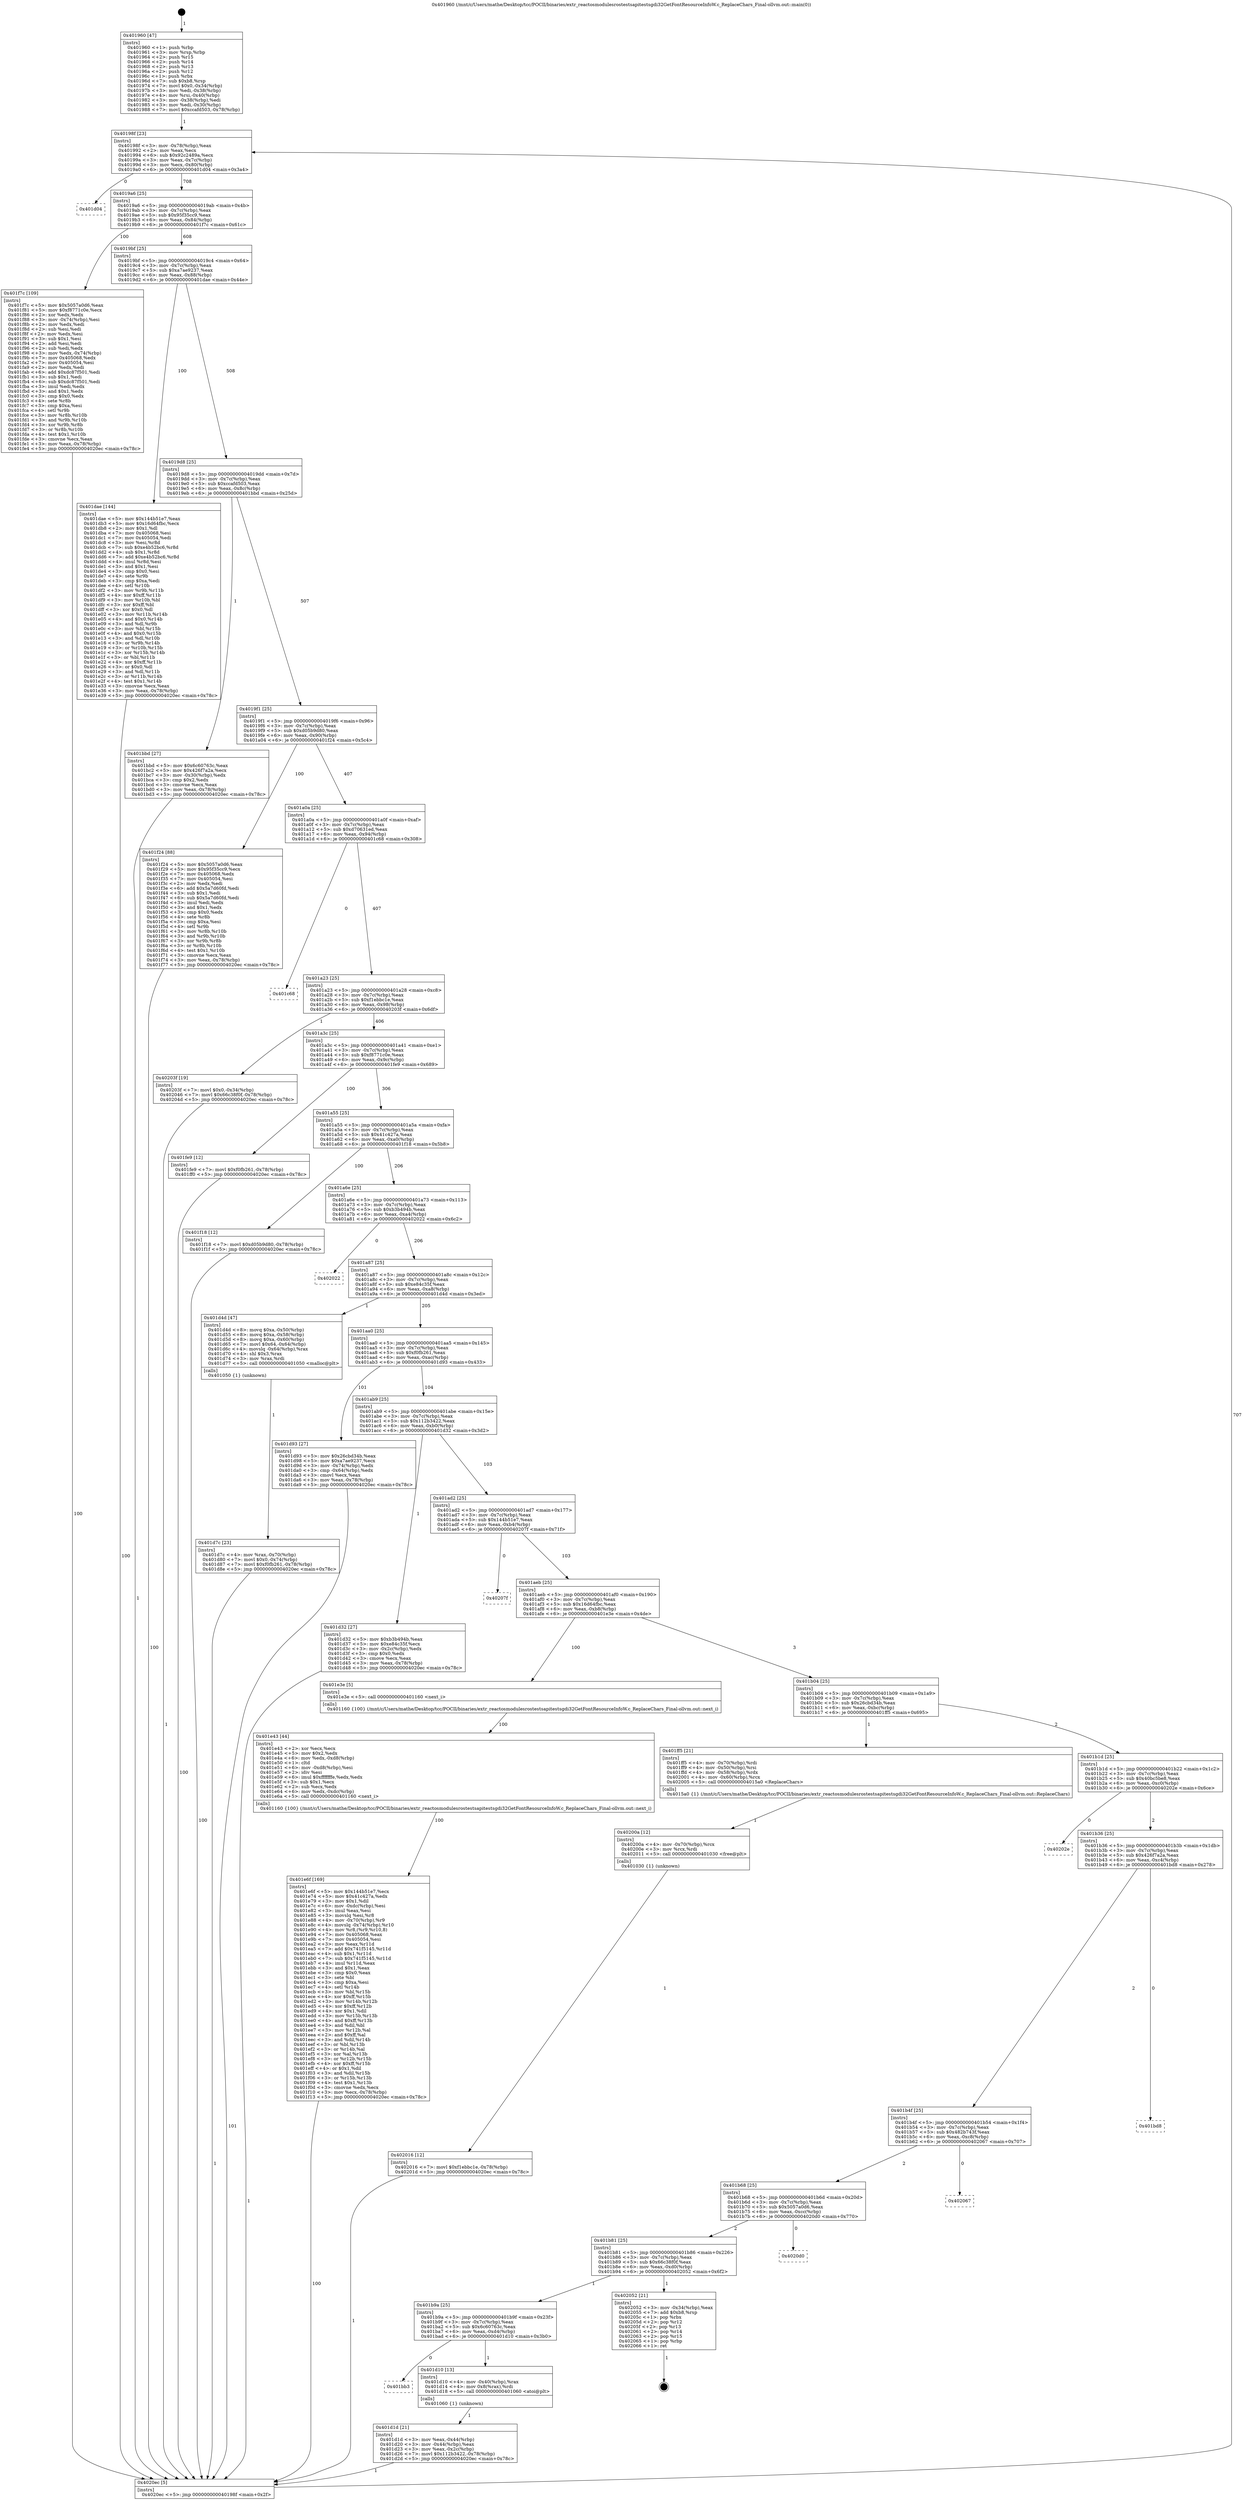 digraph "0x401960" {
  label = "0x401960 (/mnt/c/Users/mathe/Desktop/tcc/POCII/binaries/extr_reactosmodulesrostestsapitestsgdi32GetFontResourceInfoW.c_ReplaceChars_Final-ollvm.out::main(0))"
  labelloc = "t"
  node[shape=record]

  Entry [label="",width=0.3,height=0.3,shape=circle,fillcolor=black,style=filled]
  "0x40198f" [label="{
     0x40198f [23]\l
     | [instrs]\l
     &nbsp;&nbsp;0x40198f \<+3\>: mov -0x78(%rbp),%eax\l
     &nbsp;&nbsp;0x401992 \<+2\>: mov %eax,%ecx\l
     &nbsp;&nbsp;0x401994 \<+6\>: sub $0x92c2489a,%ecx\l
     &nbsp;&nbsp;0x40199a \<+3\>: mov %eax,-0x7c(%rbp)\l
     &nbsp;&nbsp;0x40199d \<+3\>: mov %ecx,-0x80(%rbp)\l
     &nbsp;&nbsp;0x4019a0 \<+6\>: je 0000000000401d04 \<main+0x3a4\>\l
  }"]
  "0x401d04" [label="{
     0x401d04\l
  }", style=dashed]
  "0x4019a6" [label="{
     0x4019a6 [25]\l
     | [instrs]\l
     &nbsp;&nbsp;0x4019a6 \<+5\>: jmp 00000000004019ab \<main+0x4b\>\l
     &nbsp;&nbsp;0x4019ab \<+3\>: mov -0x7c(%rbp),%eax\l
     &nbsp;&nbsp;0x4019ae \<+5\>: sub $0x95f35cc9,%eax\l
     &nbsp;&nbsp;0x4019b3 \<+6\>: mov %eax,-0x84(%rbp)\l
     &nbsp;&nbsp;0x4019b9 \<+6\>: je 0000000000401f7c \<main+0x61c\>\l
  }"]
  Exit [label="",width=0.3,height=0.3,shape=circle,fillcolor=black,style=filled,peripheries=2]
  "0x401f7c" [label="{
     0x401f7c [109]\l
     | [instrs]\l
     &nbsp;&nbsp;0x401f7c \<+5\>: mov $0x5057a0d6,%eax\l
     &nbsp;&nbsp;0x401f81 \<+5\>: mov $0xf8771c0e,%ecx\l
     &nbsp;&nbsp;0x401f86 \<+2\>: xor %edx,%edx\l
     &nbsp;&nbsp;0x401f88 \<+3\>: mov -0x74(%rbp),%esi\l
     &nbsp;&nbsp;0x401f8b \<+2\>: mov %edx,%edi\l
     &nbsp;&nbsp;0x401f8d \<+2\>: sub %esi,%edi\l
     &nbsp;&nbsp;0x401f8f \<+2\>: mov %edx,%esi\l
     &nbsp;&nbsp;0x401f91 \<+3\>: sub $0x1,%esi\l
     &nbsp;&nbsp;0x401f94 \<+2\>: add %esi,%edi\l
     &nbsp;&nbsp;0x401f96 \<+2\>: sub %edi,%edx\l
     &nbsp;&nbsp;0x401f98 \<+3\>: mov %edx,-0x74(%rbp)\l
     &nbsp;&nbsp;0x401f9b \<+7\>: mov 0x405068,%edx\l
     &nbsp;&nbsp;0x401fa2 \<+7\>: mov 0x405054,%esi\l
     &nbsp;&nbsp;0x401fa9 \<+2\>: mov %edx,%edi\l
     &nbsp;&nbsp;0x401fab \<+6\>: add $0xdc87f501,%edi\l
     &nbsp;&nbsp;0x401fb1 \<+3\>: sub $0x1,%edi\l
     &nbsp;&nbsp;0x401fb4 \<+6\>: sub $0xdc87f501,%edi\l
     &nbsp;&nbsp;0x401fba \<+3\>: imul %edi,%edx\l
     &nbsp;&nbsp;0x401fbd \<+3\>: and $0x1,%edx\l
     &nbsp;&nbsp;0x401fc0 \<+3\>: cmp $0x0,%edx\l
     &nbsp;&nbsp;0x401fc3 \<+4\>: sete %r8b\l
     &nbsp;&nbsp;0x401fc7 \<+3\>: cmp $0xa,%esi\l
     &nbsp;&nbsp;0x401fca \<+4\>: setl %r9b\l
     &nbsp;&nbsp;0x401fce \<+3\>: mov %r8b,%r10b\l
     &nbsp;&nbsp;0x401fd1 \<+3\>: and %r9b,%r10b\l
     &nbsp;&nbsp;0x401fd4 \<+3\>: xor %r9b,%r8b\l
     &nbsp;&nbsp;0x401fd7 \<+3\>: or %r8b,%r10b\l
     &nbsp;&nbsp;0x401fda \<+4\>: test $0x1,%r10b\l
     &nbsp;&nbsp;0x401fde \<+3\>: cmovne %ecx,%eax\l
     &nbsp;&nbsp;0x401fe1 \<+3\>: mov %eax,-0x78(%rbp)\l
     &nbsp;&nbsp;0x401fe4 \<+5\>: jmp 00000000004020ec \<main+0x78c\>\l
  }"]
  "0x4019bf" [label="{
     0x4019bf [25]\l
     | [instrs]\l
     &nbsp;&nbsp;0x4019bf \<+5\>: jmp 00000000004019c4 \<main+0x64\>\l
     &nbsp;&nbsp;0x4019c4 \<+3\>: mov -0x7c(%rbp),%eax\l
     &nbsp;&nbsp;0x4019c7 \<+5\>: sub $0xa7ae9237,%eax\l
     &nbsp;&nbsp;0x4019cc \<+6\>: mov %eax,-0x88(%rbp)\l
     &nbsp;&nbsp;0x4019d2 \<+6\>: je 0000000000401dae \<main+0x44e\>\l
  }"]
  "0x402016" [label="{
     0x402016 [12]\l
     | [instrs]\l
     &nbsp;&nbsp;0x402016 \<+7\>: movl $0xf1ebbc1e,-0x78(%rbp)\l
     &nbsp;&nbsp;0x40201d \<+5\>: jmp 00000000004020ec \<main+0x78c\>\l
  }"]
  "0x401dae" [label="{
     0x401dae [144]\l
     | [instrs]\l
     &nbsp;&nbsp;0x401dae \<+5\>: mov $0x144b51e7,%eax\l
     &nbsp;&nbsp;0x401db3 \<+5\>: mov $0x16d64fbc,%ecx\l
     &nbsp;&nbsp;0x401db8 \<+2\>: mov $0x1,%dl\l
     &nbsp;&nbsp;0x401dba \<+7\>: mov 0x405068,%esi\l
     &nbsp;&nbsp;0x401dc1 \<+7\>: mov 0x405054,%edi\l
     &nbsp;&nbsp;0x401dc8 \<+3\>: mov %esi,%r8d\l
     &nbsp;&nbsp;0x401dcb \<+7\>: sub $0xe4b52bc6,%r8d\l
     &nbsp;&nbsp;0x401dd2 \<+4\>: sub $0x1,%r8d\l
     &nbsp;&nbsp;0x401dd6 \<+7\>: add $0xe4b52bc6,%r8d\l
     &nbsp;&nbsp;0x401ddd \<+4\>: imul %r8d,%esi\l
     &nbsp;&nbsp;0x401de1 \<+3\>: and $0x1,%esi\l
     &nbsp;&nbsp;0x401de4 \<+3\>: cmp $0x0,%esi\l
     &nbsp;&nbsp;0x401de7 \<+4\>: sete %r9b\l
     &nbsp;&nbsp;0x401deb \<+3\>: cmp $0xa,%edi\l
     &nbsp;&nbsp;0x401dee \<+4\>: setl %r10b\l
     &nbsp;&nbsp;0x401df2 \<+3\>: mov %r9b,%r11b\l
     &nbsp;&nbsp;0x401df5 \<+4\>: xor $0xff,%r11b\l
     &nbsp;&nbsp;0x401df9 \<+3\>: mov %r10b,%bl\l
     &nbsp;&nbsp;0x401dfc \<+3\>: xor $0xff,%bl\l
     &nbsp;&nbsp;0x401dff \<+3\>: xor $0x0,%dl\l
     &nbsp;&nbsp;0x401e02 \<+3\>: mov %r11b,%r14b\l
     &nbsp;&nbsp;0x401e05 \<+4\>: and $0x0,%r14b\l
     &nbsp;&nbsp;0x401e09 \<+3\>: and %dl,%r9b\l
     &nbsp;&nbsp;0x401e0c \<+3\>: mov %bl,%r15b\l
     &nbsp;&nbsp;0x401e0f \<+4\>: and $0x0,%r15b\l
     &nbsp;&nbsp;0x401e13 \<+3\>: and %dl,%r10b\l
     &nbsp;&nbsp;0x401e16 \<+3\>: or %r9b,%r14b\l
     &nbsp;&nbsp;0x401e19 \<+3\>: or %r10b,%r15b\l
     &nbsp;&nbsp;0x401e1c \<+3\>: xor %r15b,%r14b\l
     &nbsp;&nbsp;0x401e1f \<+3\>: or %bl,%r11b\l
     &nbsp;&nbsp;0x401e22 \<+4\>: xor $0xff,%r11b\l
     &nbsp;&nbsp;0x401e26 \<+3\>: or $0x0,%dl\l
     &nbsp;&nbsp;0x401e29 \<+3\>: and %dl,%r11b\l
     &nbsp;&nbsp;0x401e2c \<+3\>: or %r11b,%r14b\l
     &nbsp;&nbsp;0x401e2f \<+4\>: test $0x1,%r14b\l
     &nbsp;&nbsp;0x401e33 \<+3\>: cmovne %ecx,%eax\l
     &nbsp;&nbsp;0x401e36 \<+3\>: mov %eax,-0x78(%rbp)\l
     &nbsp;&nbsp;0x401e39 \<+5\>: jmp 00000000004020ec \<main+0x78c\>\l
  }"]
  "0x4019d8" [label="{
     0x4019d8 [25]\l
     | [instrs]\l
     &nbsp;&nbsp;0x4019d8 \<+5\>: jmp 00000000004019dd \<main+0x7d\>\l
     &nbsp;&nbsp;0x4019dd \<+3\>: mov -0x7c(%rbp),%eax\l
     &nbsp;&nbsp;0x4019e0 \<+5\>: sub $0xccafd503,%eax\l
     &nbsp;&nbsp;0x4019e5 \<+6\>: mov %eax,-0x8c(%rbp)\l
     &nbsp;&nbsp;0x4019eb \<+6\>: je 0000000000401bbd \<main+0x25d\>\l
  }"]
  "0x40200a" [label="{
     0x40200a [12]\l
     | [instrs]\l
     &nbsp;&nbsp;0x40200a \<+4\>: mov -0x70(%rbp),%rcx\l
     &nbsp;&nbsp;0x40200e \<+3\>: mov %rcx,%rdi\l
     &nbsp;&nbsp;0x402011 \<+5\>: call 0000000000401030 \<free@plt\>\l
     | [calls]\l
     &nbsp;&nbsp;0x401030 \{1\} (unknown)\l
  }"]
  "0x401bbd" [label="{
     0x401bbd [27]\l
     | [instrs]\l
     &nbsp;&nbsp;0x401bbd \<+5\>: mov $0x6c60763c,%eax\l
     &nbsp;&nbsp;0x401bc2 \<+5\>: mov $0x426f7a2a,%ecx\l
     &nbsp;&nbsp;0x401bc7 \<+3\>: mov -0x30(%rbp),%edx\l
     &nbsp;&nbsp;0x401bca \<+3\>: cmp $0x2,%edx\l
     &nbsp;&nbsp;0x401bcd \<+3\>: cmovne %ecx,%eax\l
     &nbsp;&nbsp;0x401bd0 \<+3\>: mov %eax,-0x78(%rbp)\l
     &nbsp;&nbsp;0x401bd3 \<+5\>: jmp 00000000004020ec \<main+0x78c\>\l
  }"]
  "0x4019f1" [label="{
     0x4019f1 [25]\l
     | [instrs]\l
     &nbsp;&nbsp;0x4019f1 \<+5\>: jmp 00000000004019f6 \<main+0x96\>\l
     &nbsp;&nbsp;0x4019f6 \<+3\>: mov -0x7c(%rbp),%eax\l
     &nbsp;&nbsp;0x4019f9 \<+5\>: sub $0xd05b9d80,%eax\l
     &nbsp;&nbsp;0x4019fe \<+6\>: mov %eax,-0x90(%rbp)\l
     &nbsp;&nbsp;0x401a04 \<+6\>: je 0000000000401f24 \<main+0x5c4\>\l
  }"]
  "0x4020ec" [label="{
     0x4020ec [5]\l
     | [instrs]\l
     &nbsp;&nbsp;0x4020ec \<+5\>: jmp 000000000040198f \<main+0x2f\>\l
  }"]
  "0x401960" [label="{
     0x401960 [47]\l
     | [instrs]\l
     &nbsp;&nbsp;0x401960 \<+1\>: push %rbp\l
     &nbsp;&nbsp;0x401961 \<+3\>: mov %rsp,%rbp\l
     &nbsp;&nbsp;0x401964 \<+2\>: push %r15\l
     &nbsp;&nbsp;0x401966 \<+2\>: push %r14\l
     &nbsp;&nbsp;0x401968 \<+2\>: push %r13\l
     &nbsp;&nbsp;0x40196a \<+2\>: push %r12\l
     &nbsp;&nbsp;0x40196c \<+1\>: push %rbx\l
     &nbsp;&nbsp;0x40196d \<+7\>: sub $0xb8,%rsp\l
     &nbsp;&nbsp;0x401974 \<+7\>: movl $0x0,-0x34(%rbp)\l
     &nbsp;&nbsp;0x40197b \<+3\>: mov %edi,-0x38(%rbp)\l
     &nbsp;&nbsp;0x40197e \<+4\>: mov %rsi,-0x40(%rbp)\l
     &nbsp;&nbsp;0x401982 \<+3\>: mov -0x38(%rbp),%edi\l
     &nbsp;&nbsp;0x401985 \<+3\>: mov %edi,-0x30(%rbp)\l
     &nbsp;&nbsp;0x401988 \<+7\>: movl $0xccafd503,-0x78(%rbp)\l
  }"]
  "0x401e6f" [label="{
     0x401e6f [169]\l
     | [instrs]\l
     &nbsp;&nbsp;0x401e6f \<+5\>: mov $0x144b51e7,%ecx\l
     &nbsp;&nbsp;0x401e74 \<+5\>: mov $0x41c427a,%edx\l
     &nbsp;&nbsp;0x401e79 \<+3\>: mov $0x1,%dil\l
     &nbsp;&nbsp;0x401e7c \<+6\>: mov -0xdc(%rbp),%esi\l
     &nbsp;&nbsp;0x401e82 \<+3\>: imul %eax,%esi\l
     &nbsp;&nbsp;0x401e85 \<+3\>: movslq %esi,%r8\l
     &nbsp;&nbsp;0x401e88 \<+4\>: mov -0x70(%rbp),%r9\l
     &nbsp;&nbsp;0x401e8c \<+4\>: movslq -0x74(%rbp),%r10\l
     &nbsp;&nbsp;0x401e90 \<+4\>: mov %r8,(%r9,%r10,8)\l
     &nbsp;&nbsp;0x401e94 \<+7\>: mov 0x405068,%eax\l
     &nbsp;&nbsp;0x401e9b \<+7\>: mov 0x405054,%esi\l
     &nbsp;&nbsp;0x401ea2 \<+3\>: mov %eax,%r11d\l
     &nbsp;&nbsp;0x401ea5 \<+7\>: add $0x741f5145,%r11d\l
     &nbsp;&nbsp;0x401eac \<+4\>: sub $0x1,%r11d\l
     &nbsp;&nbsp;0x401eb0 \<+7\>: sub $0x741f5145,%r11d\l
     &nbsp;&nbsp;0x401eb7 \<+4\>: imul %r11d,%eax\l
     &nbsp;&nbsp;0x401ebb \<+3\>: and $0x1,%eax\l
     &nbsp;&nbsp;0x401ebe \<+3\>: cmp $0x0,%eax\l
     &nbsp;&nbsp;0x401ec1 \<+3\>: sete %bl\l
     &nbsp;&nbsp;0x401ec4 \<+3\>: cmp $0xa,%esi\l
     &nbsp;&nbsp;0x401ec7 \<+4\>: setl %r14b\l
     &nbsp;&nbsp;0x401ecb \<+3\>: mov %bl,%r15b\l
     &nbsp;&nbsp;0x401ece \<+4\>: xor $0xff,%r15b\l
     &nbsp;&nbsp;0x401ed2 \<+3\>: mov %r14b,%r12b\l
     &nbsp;&nbsp;0x401ed5 \<+4\>: xor $0xff,%r12b\l
     &nbsp;&nbsp;0x401ed9 \<+4\>: xor $0x1,%dil\l
     &nbsp;&nbsp;0x401edd \<+3\>: mov %r15b,%r13b\l
     &nbsp;&nbsp;0x401ee0 \<+4\>: and $0xff,%r13b\l
     &nbsp;&nbsp;0x401ee4 \<+3\>: and %dil,%bl\l
     &nbsp;&nbsp;0x401ee7 \<+3\>: mov %r12b,%al\l
     &nbsp;&nbsp;0x401eea \<+2\>: and $0xff,%al\l
     &nbsp;&nbsp;0x401eec \<+3\>: and %dil,%r14b\l
     &nbsp;&nbsp;0x401eef \<+3\>: or %bl,%r13b\l
     &nbsp;&nbsp;0x401ef2 \<+3\>: or %r14b,%al\l
     &nbsp;&nbsp;0x401ef5 \<+3\>: xor %al,%r13b\l
     &nbsp;&nbsp;0x401ef8 \<+3\>: or %r12b,%r15b\l
     &nbsp;&nbsp;0x401efb \<+4\>: xor $0xff,%r15b\l
     &nbsp;&nbsp;0x401eff \<+4\>: or $0x1,%dil\l
     &nbsp;&nbsp;0x401f03 \<+3\>: and %dil,%r15b\l
     &nbsp;&nbsp;0x401f06 \<+3\>: or %r15b,%r13b\l
     &nbsp;&nbsp;0x401f09 \<+4\>: test $0x1,%r13b\l
     &nbsp;&nbsp;0x401f0d \<+3\>: cmovne %edx,%ecx\l
     &nbsp;&nbsp;0x401f10 \<+3\>: mov %ecx,-0x78(%rbp)\l
     &nbsp;&nbsp;0x401f13 \<+5\>: jmp 00000000004020ec \<main+0x78c\>\l
  }"]
  "0x401f24" [label="{
     0x401f24 [88]\l
     | [instrs]\l
     &nbsp;&nbsp;0x401f24 \<+5\>: mov $0x5057a0d6,%eax\l
     &nbsp;&nbsp;0x401f29 \<+5\>: mov $0x95f35cc9,%ecx\l
     &nbsp;&nbsp;0x401f2e \<+7\>: mov 0x405068,%edx\l
     &nbsp;&nbsp;0x401f35 \<+7\>: mov 0x405054,%esi\l
     &nbsp;&nbsp;0x401f3c \<+2\>: mov %edx,%edi\l
     &nbsp;&nbsp;0x401f3e \<+6\>: add $0x5a7d60fd,%edi\l
     &nbsp;&nbsp;0x401f44 \<+3\>: sub $0x1,%edi\l
     &nbsp;&nbsp;0x401f47 \<+6\>: sub $0x5a7d60fd,%edi\l
     &nbsp;&nbsp;0x401f4d \<+3\>: imul %edi,%edx\l
     &nbsp;&nbsp;0x401f50 \<+3\>: and $0x1,%edx\l
     &nbsp;&nbsp;0x401f53 \<+3\>: cmp $0x0,%edx\l
     &nbsp;&nbsp;0x401f56 \<+4\>: sete %r8b\l
     &nbsp;&nbsp;0x401f5a \<+3\>: cmp $0xa,%esi\l
     &nbsp;&nbsp;0x401f5d \<+4\>: setl %r9b\l
     &nbsp;&nbsp;0x401f61 \<+3\>: mov %r8b,%r10b\l
     &nbsp;&nbsp;0x401f64 \<+3\>: and %r9b,%r10b\l
     &nbsp;&nbsp;0x401f67 \<+3\>: xor %r9b,%r8b\l
     &nbsp;&nbsp;0x401f6a \<+3\>: or %r8b,%r10b\l
     &nbsp;&nbsp;0x401f6d \<+4\>: test $0x1,%r10b\l
     &nbsp;&nbsp;0x401f71 \<+3\>: cmovne %ecx,%eax\l
     &nbsp;&nbsp;0x401f74 \<+3\>: mov %eax,-0x78(%rbp)\l
     &nbsp;&nbsp;0x401f77 \<+5\>: jmp 00000000004020ec \<main+0x78c\>\l
  }"]
  "0x401a0a" [label="{
     0x401a0a [25]\l
     | [instrs]\l
     &nbsp;&nbsp;0x401a0a \<+5\>: jmp 0000000000401a0f \<main+0xaf\>\l
     &nbsp;&nbsp;0x401a0f \<+3\>: mov -0x7c(%rbp),%eax\l
     &nbsp;&nbsp;0x401a12 \<+5\>: sub $0xd70631ed,%eax\l
     &nbsp;&nbsp;0x401a17 \<+6\>: mov %eax,-0x94(%rbp)\l
     &nbsp;&nbsp;0x401a1d \<+6\>: je 0000000000401c68 \<main+0x308\>\l
  }"]
  "0x401e43" [label="{
     0x401e43 [44]\l
     | [instrs]\l
     &nbsp;&nbsp;0x401e43 \<+2\>: xor %ecx,%ecx\l
     &nbsp;&nbsp;0x401e45 \<+5\>: mov $0x2,%edx\l
     &nbsp;&nbsp;0x401e4a \<+6\>: mov %edx,-0xd8(%rbp)\l
     &nbsp;&nbsp;0x401e50 \<+1\>: cltd\l
     &nbsp;&nbsp;0x401e51 \<+6\>: mov -0xd8(%rbp),%esi\l
     &nbsp;&nbsp;0x401e57 \<+2\>: idiv %esi\l
     &nbsp;&nbsp;0x401e59 \<+6\>: imul $0xfffffffe,%edx,%edx\l
     &nbsp;&nbsp;0x401e5f \<+3\>: sub $0x1,%ecx\l
     &nbsp;&nbsp;0x401e62 \<+2\>: sub %ecx,%edx\l
     &nbsp;&nbsp;0x401e64 \<+6\>: mov %edx,-0xdc(%rbp)\l
     &nbsp;&nbsp;0x401e6a \<+5\>: call 0000000000401160 \<next_i\>\l
     | [calls]\l
     &nbsp;&nbsp;0x401160 \{100\} (/mnt/c/Users/mathe/Desktop/tcc/POCII/binaries/extr_reactosmodulesrostestsapitestsgdi32GetFontResourceInfoW.c_ReplaceChars_Final-ollvm.out::next_i)\l
  }"]
  "0x401c68" [label="{
     0x401c68\l
  }", style=dashed]
  "0x401a23" [label="{
     0x401a23 [25]\l
     | [instrs]\l
     &nbsp;&nbsp;0x401a23 \<+5\>: jmp 0000000000401a28 \<main+0xc8\>\l
     &nbsp;&nbsp;0x401a28 \<+3\>: mov -0x7c(%rbp),%eax\l
     &nbsp;&nbsp;0x401a2b \<+5\>: sub $0xf1ebbc1e,%eax\l
     &nbsp;&nbsp;0x401a30 \<+6\>: mov %eax,-0x98(%rbp)\l
     &nbsp;&nbsp;0x401a36 \<+6\>: je 000000000040203f \<main+0x6df\>\l
  }"]
  "0x401d7c" [label="{
     0x401d7c [23]\l
     | [instrs]\l
     &nbsp;&nbsp;0x401d7c \<+4\>: mov %rax,-0x70(%rbp)\l
     &nbsp;&nbsp;0x401d80 \<+7\>: movl $0x0,-0x74(%rbp)\l
     &nbsp;&nbsp;0x401d87 \<+7\>: movl $0xf0fb261,-0x78(%rbp)\l
     &nbsp;&nbsp;0x401d8e \<+5\>: jmp 00000000004020ec \<main+0x78c\>\l
  }"]
  "0x40203f" [label="{
     0x40203f [19]\l
     | [instrs]\l
     &nbsp;&nbsp;0x40203f \<+7\>: movl $0x0,-0x34(%rbp)\l
     &nbsp;&nbsp;0x402046 \<+7\>: movl $0x66c38f0f,-0x78(%rbp)\l
     &nbsp;&nbsp;0x40204d \<+5\>: jmp 00000000004020ec \<main+0x78c\>\l
  }"]
  "0x401a3c" [label="{
     0x401a3c [25]\l
     | [instrs]\l
     &nbsp;&nbsp;0x401a3c \<+5\>: jmp 0000000000401a41 \<main+0xe1\>\l
     &nbsp;&nbsp;0x401a41 \<+3\>: mov -0x7c(%rbp),%eax\l
     &nbsp;&nbsp;0x401a44 \<+5\>: sub $0xf8771c0e,%eax\l
     &nbsp;&nbsp;0x401a49 \<+6\>: mov %eax,-0x9c(%rbp)\l
     &nbsp;&nbsp;0x401a4f \<+6\>: je 0000000000401fe9 \<main+0x689\>\l
  }"]
  "0x401d1d" [label="{
     0x401d1d [21]\l
     | [instrs]\l
     &nbsp;&nbsp;0x401d1d \<+3\>: mov %eax,-0x44(%rbp)\l
     &nbsp;&nbsp;0x401d20 \<+3\>: mov -0x44(%rbp),%eax\l
     &nbsp;&nbsp;0x401d23 \<+3\>: mov %eax,-0x2c(%rbp)\l
     &nbsp;&nbsp;0x401d26 \<+7\>: movl $0x112b3422,-0x78(%rbp)\l
     &nbsp;&nbsp;0x401d2d \<+5\>: jmp 00000000004020ec \<main+0x78c\>\l
  }"]
  "0x401fe9" [label="{
     0x401fe9 [12]\l
     | [instrs]\l
     &nbsp;&nbsp;0x401fe9 \<+7\>: movl $0xf0fb261,-0x78(%rbp)\l
     &nbsp;&nbsp;0x401ff0 \<+5\>: jmp 00000000004020ec \<main+0x78c\>\l
  }"]
  "0x401a55" [label="{
     0x401a55 [25]\l
     | [instrs]\l
     &nbsp;&nbsp;0x401a55 \<+5\>: jmp 0000000000401a5a \<main+0xfa\>\l
     &nbsp;&nbsp;0x401a5a \<+3\>: mov -0x7c(%rbp),%eax\l
     &nbsp;&nbsp;0x401a5d \<+5\>: sub $0x41c427a,%eax\l
     &nbsp;&nbsp;0x401a62 \<+6\>: mov %eax,-0xa0(%rbp)\l
     &nbsp;&nbsp;0x401a68 \<+6\>: je 0000000000401f18 \<main+0x5b8\>\l
  }"]
  "0x401bb3" [label="{
     0x401bb3\l
  }", style=dashed]
  "0x401f18" [label="{
     0x401f18 [12]\l
     | [instrs]\l
     &nbsp;&nbsp;0x401f18 \<+7\>: movl $0xd05b9d80,-0x78(%rbp)\l
     &nbsp;&nbsp;0x401f1f \<+5\>: jmp 00000000004020ec \<main+0x78c\>\l
  }"]
  "0x401a6e" [label="{
     0x401a6e [25]\l
     | [instrs]\l
     &nbsp;&nbsp;0x401a6e \<+5\>: jmp 0000000000401a73 \<main+0x113\>\l
     &nbsp;&nbsp;0x401a73 \<+3\>: mov -0x7c(%rbp),%eax\l
     &nbsp;&nbsp;0x401a76 \<+5\>: sub $0xb3b494b,%eax\l
     &nbsp;&nbsp;0x401a7b \<+6\>: mov %eax,-0xa4(%rbp)\l
     &nbsp;&nbsp;0x401a81 \<+6\>: je 0000000000402022 \<main+0x6c2\>\l
  }"]
  "0x401d10" [label="{
     0x401d10 [13]\l
     | [instrs]\l
     &nbsp;&nbsp;0x401d10 \<+4\>: mov -0x40(%rbp),%rax\l
     &nbsp;&nbsp;0x401d14 \<+4\>: mov 0x8(%rax),%rdi\l
     &nbsp;&nbsp;0x401d18 \<+5\>: call 0000000000401060 \<atoi@plt\>\l
     | [calls]\l
     &nbsp;&nbsp;0x401060 \{1\} (unknown)\l
  }"]
  "0x402022" [label="{
     0x402022\l
  }", style=dashed]
  "0x401a87" [label="{
     0x401a87 [25]\l
     | [instrs]\l
     &nbsp;&nbsp;0x401a87 \<+5\>: jmp 0000000000401a8c \<main+0x12c\>\l
     &nbsp;&nbsp;0x401a8c \<+3\>: mov -0x7c(%rbp),%eax\l
     &nbsp;&nbsp;0x401a8f \<+5\>: sub $0xe84c35f,%eax\l
     &nbsp;&nbsp;0x401a94 \<+6\>: mov %eax,-0xa8(%rbp)\l
     &nbsp;&nbsp;0x401a9a \<+6\>: je 0000000000401d4d \<main+0x3ed\>\l
  }"]
  "0x401b9a" [label="{
     0x401b9a [25]\l
     | [instrs]\l
     &nbsp;&nbsp;0x401b9a \<+5\>: jmp 0000000000401b9f \<main+0x23f\>\l
     &nbsp;&nbsp;0x401b9f \<+3\>: mov -0x7c(%rbp),%eax\l
     &nbsp;&nbsp;0x401ba2 \<+5\>: sub $0x6c60763c,%eax\l
     &nbsp;&nbsp;0x401ba7 \<+6\>: mov %eax,-0xd4(%rbp)\l
     &nbsp;&nbsp;0x401bad \<+6\>: je 0000000000401d10 \<main+0x3b0\>\l
  }"]
  "0x401d4d" [label="{
     0x401d4d [47]\l
     | [instrs]\l
     &nbsp;&nbsp;0x401d4d \<+8\>: movq $0xa,-0x50(%rbp)\l
     &nbsp;&nbsp;0x401d55 \<+8\>: movq $0xa,-0x58(%rbp)\l
     &nbsp;&nbsp;0x401d5d \<+8\>: movq $0xa,-0x60(%rbp)\l
     &nbsp;&nbsp;0x401d65 \<+7\>: movl $0x64,-0x64(%rbp)\l
     &nbsp;&nbsp;0x401d6c \<+4\>: movslq -0x64(%rbp),%rax\l
     &nbsp;&nbsp;0x401d70 \<+4\>: shl $0x3,%rax\l
     &nbsp;&nbsp;0x401d74 \<+3\>: mov %rax,%rdi\l
     &nbsp;&nbsp;0x401d77 \<+5\>: call 0000000000401050 \<malloc@plt\>\l
     | [calls]\l
     &nbsp;&nbsp;0x401050 \{1\} (unknown)\l
  }"]
  "0x401aa0" [label="{
     0x401aa0 [25]\l
     | [instrs]\l
     &nbsp;&nbsp;0x401aa0 \<+5\>: jmp 0000000000401aa5 \<main+0x145\>\l
     &nbsp;&nbsp;0x401aa5 \<+3\>: mov -0x7c(%rbp),%eax\l
     &nbsp;&nbsp;0x401aa8 \<+5\>: sub $0xf0fb261,%eax\l
     &nbsp;&nbsp;0x401aad \<+6\>: mov %eax,-0xac(%rbp)\l
     &nbsp;&nbsp;0x401ab3 \<+6\>: je 0000000000401d93 \<main+0x433\>\l
  }"]
  "0x402052" [label="{
     0x402052 [21]\l
     | [instrs]\l
     &nbsp;&nbsp;0x402052 \<+3\>: mov -0x34(%rbp),%eax\l
     &nbsp;&nbsp;0x402055 \<+7\>: add $0xb8,%rsp\l
     &nbsp;&nbsp;0x40205c \<+1\>: pop %rbx\l
     &nbsp;&nbsp;0x40205d \<+2\>: pop %r12\l
     &nbsp;&nbsp;0x40205f \<+2\>: pop %r13\l
     &nbsp;&nbsp;0x402061 \<+2\>: pop %r14\l
     &nbsp;&nbsp;0x402063 \<+2\>: pop %r15\l
     &nbsp;&nbsp;0x402065 \<+1\>: pop %rbp\l
     &nbsp;&nbsp;0x402066 \<+1\>: ret\l
  }"]
  "0x401d93" [label="{
     0x401d93 [27]\l
     | [instrs]\l
     &nbsp;&nbsp;0x401d93 \<+5\>: mov $0x26cbd34b,%eax\l
     &nbsp;&nbsp;0x401d98 \<+5\>: mov $0xa7ae9237,%ecx\l
     &nbsp;&nbsp;0x401d9d \<+3\>: mov -0x74(%rbp),%edx\l
     &nbsp;&nbsp;0x401da0 \<+3\>: cmp -0x64(%rbp),%edx\l
     &nbsp;&nbsp;0x401da3 \<+3\>: cmovl %ecx,%eax\l
     &nbsp;&nbsp;0x401da6 \<+3\>: mov %eax,-0x78(%rbp)\l
     &nbsp;&nbsp;0x401da9 \<+5\>: jmp 00000000004020ec \<main+0x78c\>\l
  }"]
  "0x401ab9" [label="{
     0x401ab9 [25]\l
     | [instrs]\l
     &nbsp;&nbsp;0x401ab9 \<+5\>: jmp 0000000000401abe \<main+0x15e\>\l
     &nbsp;&nbsp;0x401abe \<+3\>: mov -0x7c(%rbp),%eax\l
     &nbsp;&nbsp;0x401ac1 \<+5\>: sub $0x112b3422,%eax\l
     &nbsp;&nbsp;0x401ac6 \<+6\>: mov %eax,-0xb0(%rbp)\l
     &nbsp;&nbsp;0x401acc \<+6\>: je 0000000000401d32 \<main+0x3d2\>\l
  }"]
  "0x401b81" [label="{
     0x401b81 [25]\l
     | [instrs]\l
     &nbsp;&nbsp;0x401b81 \<+5\>: jmp 0000000000401b86 \<main+0x226\>\l
     &nbsp;&nbsp;0x401b86 \<+3\>: mov -0x7c(%rbp),%eax\l
     &nbsp;&nbsp;0x401b89 \<+5\>: sub $0x66c38f0f,%eax\l
     &nbsp;&nbsp;0x401b8e \<+6\>: mov %eax,-0xd0(%rbp)\l
     &nbsp;&nbsp;0x401b94 \<+6\>: je 0000000000402052 \<main+0x6f2\>\l
  }"]
  "0x401d32" [label="{
     0x401d32 [27]\l
     | [instrs]\l
     &nbsp;&nbsp;0x401d32 \<+5\>: mov $0xb3b494b,%eax\l
     &nbsp;&nbsp;0x401d37 \<+5\>: mov $0xe84c35f,%ecx\l
     &nbsp;&nbsp;0x401d3c \<+3\>: mov -0x2c(%rbp),%edx\l
     &nbsp;&nbsp;0x401d3f \<+3\>: cmp $0x0,%edx\l
     &nbsp;&nbsp;0x401d42 \<+3\>: cmove %ecx,%eax\l
     &nbsp;&nbsp;0x401d45 \<+3\>: mov %eax,-0x78(%rbp)\l
     &nbsp;&nbsp;0x401d48 \<+5\>: jmp 00000000004020ec \<main+0x78c\>\l
  }"]
  "0x401ad2" [label="{
     0x401ad2 [25]\l
     | [instrs]\l
     &nbsp;&nbsp;0x401ad2 \<+5\>: jmp 0000000000401ad7 \<main+0x177\>\l
     &nbsp;&nbsp;0x401ad7 \<+3\>: mov -0x7c(%rbp),%eax\l
     &nbsp;&nbsp;0x401ada \<+5\>: sub $0x144b51e7,%eax\l
     &nbsp;&nbsp;0x401adf \<+6\>: mov %eax,-0xb4(%rbp)\l
     &nbsp;&nbsp;0x401ae5 \<+6\>: je 000000000040207f \<main+0x71f\>\l
  }"]
  "0x4020d0" [label="{
     0x4020d0\l
  }", style=dashed]
  "0x40207f" [label="{
     0x40207f\l
  }", style=dashed]
  "0x401aeb" [label="{
     0x401aeb [25]\l
     | [instrs]\l
     &nbsp;&nbsp;0x401aeb \<+5\>: jmp 0000000000401af0 \<main+0x190\>\l
     &nbsp;&nbsp;0x401af0 \<+3\>: mov -0x7c(%rbp),%eax\l
     &nbsp;&nbsp;0x401af3 \<+5\>: sub $0x16d64fbc,%eax\l
     &nbsp;&nbsp;0x401af8 \<+6\>: mov %eax,-0xb8(%rbp)\l
     &nbsp;&nbsp;0x401afe \<+6\>: je 0000000000401e3e \<main+0x4de\>\l
  }"]
  "0x401b68" [label="{
     0x401b68 [25]\l
     | [instrs]\l
     &nbsp;&nbsp;0x401b68 \<+5\>: jmp 0000000000401b6d \<main+0x20d\>\l
     &nbsp;&nbsp;0x401b6d \<+3\>: mov -0x7c(%rbp),%eax\l
     &nbsp;&nbsp;0x401b70 \<+5\>: sub $0x5057a0d6,%eax\l
     &nbsp;&nbsp;0x401b75 \<+6\>: mov %eax,-0xcc(%rbp)\l
     &nbsp;&nbsp;0x401b7b \<+6\>: je 00000000004020d0 \<main+0x770\>\l
  }"]
  "0x401e3e" [label="{
     0x401e3e [5]\l
     | [instrs]\l
     &nbsp;&nbsp;0x401e3e \<+5\>: call 0000000000401160 \<next_i\>\l
     | [calls]\l
     &nbsp;&nbsp;0x401160 \{100\} (/mnt/c/Users/mathe/Desktop/tcc/POCII/binaries/extr_reactosmodulesrostestsapitestsgdi32GetFontResourceInfoW.c_ReplaceChars_Final-ollvm.out::next_i)\l
  }"]
  "0x401b04" [label="{
     0x401b04 [25]\l
     | [instrs]\l
     &nbsp;&nbsp;0x401b04 \<+5\>: jmp 0000000000401b09 \<main+0x1a9\>\l
     &nbsp;&nbsp;0x401b09 \<+3\>: mov -0x7c(%rbp),%eax\l
     &nbsp;&nbsp;0x401b0c \<+5\>: sub $0x26cbd34b,%eax\l
     &nbsp;&nbsp;0x401b11 \<+6\>: mov %eax,-0xbc(%rbp)\l
     &nbsp;&nbsp;0x401b17 \<+6\>: je 0000000000401ff5 \<main+0x695\>\l
  }"]
  "0x402067" [label="{
     0x402067\l
  }", style=dashed]
  "0x401ff5" [label="{
     0x401ff5 [21]\l
     | [instrs]\l
     &nbsp;&nbsp;0x401ff5 \<+4\>: mov -0x70(%rbp),%rdi\l
     &nbsp;&nbsp;0x401ff9 \<+4\>: mov -0x50(%rbp),%rsi\l
     &nbsp;&nbsp;0x401ffd \<+4\>: mov -0x58(%rbp),%rdx\l
     &nbsp;&nbsp;0x402001 \<+4\>: mov -0x60(%rbp),%rcx\l
     &nbsp;&nbsp;0x402005 \<+5\>: call 00000000004015a0 \<ReplaceChars\>\l
     | [calls]\l
     &nbsp;&nbsp;0x4015a0 \{1\} (/mnt/c/Users/mathe/Desktop/tcc/POCII/binaries/extr_reactosmodulesrostestsapitestsgdi32GetFontResourceInfoW.c_ReplaceChars_Final-ollvm.out::ReplaceChars)\l
  }"]
  "0x401b1d" [label="{
     0x401b1d [25]\l
     | [instrs]\l
     &nbsp;&nbsp;0x401b1d \<+5\>: jmp 0000000000401b22 \<main+0x1c2\>\l
     &nbsp;&nbsp;0x401b22 \<+3\>: mov -0x7c(%rbp),%eax\l
     &nbsp;&nbsp;0x401b25 \<+5\>: sub $0x40bc5be8,%eax\l
     &nbsp;&nbsp;0x401b2a \<+6\>: mov %eax,-0xc0(%rbp)\l
     &nbsp;&nbsp;0x401b30 \<+6\>: je 000000000040202e \<main+0x6ce\>\l
  }"]
  "0x401b4f" [label="{
     0x401b4f [25]\l
     | [instrs]\l
     &nbsp;&nbsp;0x401b4f \<+5\>: jmp 0000000000401b54 \<main+0x1f4\>\l
     &nbsp;&nbsp;0x401b54 \<+3\>: mov -0x7c(%rbp),%eax\l
     &nbsp;&nbsp;0x401b57 \<+5\>: sub $0x482b743f,%eax\l
     &nbsp;&nbsp;0x401b5c \<+6\>: mov %eax,-0xc8(%rbp)\l
     &nbsp;&nbsp;0x401b62 \<+6\>: je 0000000000402067 \<main+0x707\>\l
  }"]
  "0x40202e" [label="{
     0x40202e\l
  }", style=dashed]
  "0x401b36" [label="{
     0x401b36 [25]\l
     | [instrs]\l
     &nbsp;&nbsp;0x401b36 \<+5\>: jmp 0000000000401b3b \<main+0x1db\>\l
     &nbsp;&nbsp;0x401b3b \<+3\>: mov -0x7c(%rbp),%eax\l
     &nbsp;&nbsp;0x401b3e \<+5\>: sub $0x426f7a2a,%eax\l
     &nbsp;&nbsp;0x401b43 \<+6\>: mov %eax,-0xc4(%rbp)\l
     &nbsp;&nbsp;0x401b49 \<+6\>: je 0000000000401bd8 \<main+0x278\>\l
  }"]
  "0x401bd8" [label="{
     0x401bd8\l
  }", style=dashed]
  Entry -> "0x401960" [label=" 1"]
  "0x40198f" -> "0x401d04" [label=" 0"]
  "0x40198f" -> "0x4019a6" [label=" 708"]
  "0x402052" -> Exit [label=" 1"]
  "0x4019a6" -> "0x401f7c" [label=" 100"]
  "0x4019a6" -> "0x4019bf" [label=" 608"]
  "0x40203f" -> "0x4020ec" [label=" 1"]
  "0x4019bf" -> "0x401dae" [label=" 100"]
  "0x4019bf" -> "0x4019d8" [label=" 508"]
  "0x402016" -> "0x4020ec" [label=" 1"]
  "0x4019d8" -> "0x401bbd" [label=" 1"]
  "0x4019d8" -> "0x4019f1" [label=" 507"]
  "0x401bbd" -> "0x4020ec" [label=" 1"]
  "0x401960" -> "0x40198f" [label=" 1"]
  "0x4020ec" -> "0x40198f" [label=" 707"]
  "0x40200a" -> "0x402016" [label=" 1"]
  "0x4019f1" -> "0x401f24" [label=" 100"]
  "0x4019f1" -> "0x401a0a" [label=" 407"]
  "0x401ff5" -> "0x40200a" [label=" 1"]
  "0x401a0a" -> "0x401c68" [label=" 0"]
  "0x401a0a" -> "0x401a23" [label=" 407"]
  "0x401fe9" -> "0x4020ec" [label=" 100"]
  "0x401a23" -> "0x40203f" [label=" 1"]
  "0x401a23" -> "0x401a3c" [label=" 406"]
  "0x401f7c" -> "0x4020ec" [label=" 100"]
  "0x401a3c" -> "0x401fe9" [label=" 100"]
  "0x401a3c" -> "0x401a55" [label=" 306"]
  "0x401f24" -> "0x4020ec" [label=" 100"]
  "0x401a55" -> "0x401f18" [label=" 100"]
  "0x401a55" -> "0x401a6e" [label=" 206"]
  "0x401f18" -> "0x4020ec" [label=" 100"]
  "0x401a6e" -> "0x402022" [label=" 0"]
  "0x401a6e" -> "0x401a87" [label=" 206"]
  "0x401e6f" -> "0x4020ec" [label=" 100"]
  "0x401a87" -> "0x401d4d" [label=" 1"]
  "0x401a87" -> "0x401aa0" [label=" 205"]
  "0x401e3e" -> "0x401e43" [label=" 100"]
  "0x401aa0" -> "0x401d93" [label=" 101"]
  "0x401aa0" -> "0x401ab9" [label=" 104"]
  "0x401dae" -> "0x4020ec" [label=" 100"]
  "0x401ab9" -> "0x401d32" [label=" 1"]
  "0x401ab9" -> "0x401ad2" [label=" 103"]
  "0x401d7c" -> "0x4020ec" [label=" 1"]
  "0x401ad2" -> "0x40207f" [label=" 0"]
  "0x401ad2" -> "0x401aeb" [label=" 103"]
  "0x401d4d" -> "0x401d7c" [label=" 1"]
  "0x401aeb" -> "0x401e3e" [label=" 100"]
  "0x401aeb" -> "0x401b04" [label=" 3"]
  "0x401d1d" -> "0x4020ec" [label=" 1"]
  "0x401b04" -> "0x401ff5" [label=" 1"]
  "0x401b04" -> "0x401b1d" [label=" 2"]
  "0x401d10" -> "0x401d1d" [label=" 1"]
  "0x401b1d" -> "0x40202e" [label=" 0"]
  "0x401b1d" -> "0x401b36" [label=" 2"]
  "0x401b9a" -> "0x401d10" [label=" 1"]
  "0x401b36" -> "0x401bd8" [label=" 0"]
  "0x401b36" -> "0x401b4f" [label=" 2"]
  "0x401b9a" -> "0x401bb3" [label=" 0"]
  "0x401b4f" -> "0x402067" [label=" 0"]
  "0x401b4f" -> "0x401b68" [label=" 2"]
  "0x401d32" -> "0x4020ec" [label=" 1"]
  "0x401b68" -> "0x4020d0" [label=" 0"]
  "0x401b68" -> "0x401b81" [label=" 2"]
  "0x401d93" -> "0x4020ec" [label=" 101"]
  "0x401b81" -> "0x402052" [label=" 1"]
  "0x401b81" -> "0x401b9a" [label=" 1"]
  "0x401e43" -> "0x401e6f" [label=" 100"]
}
